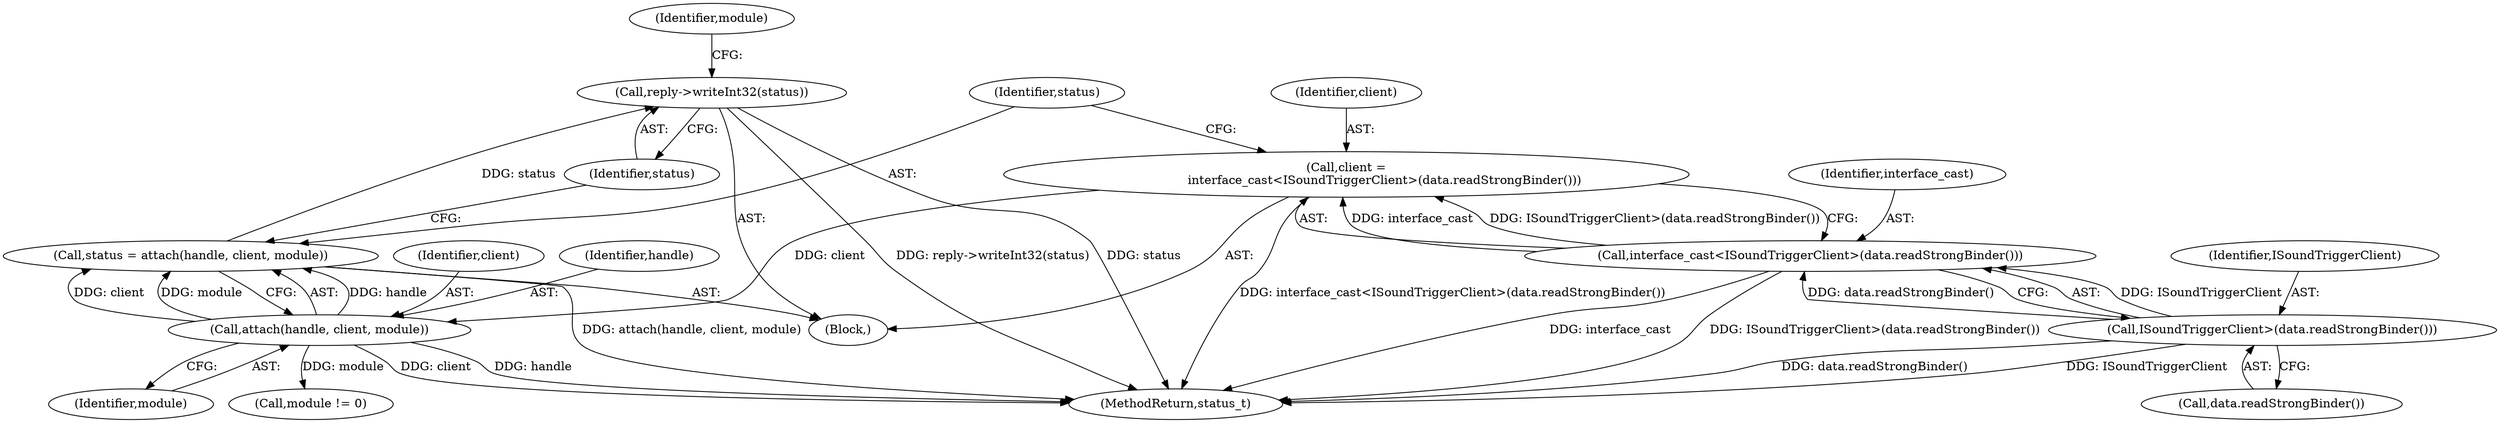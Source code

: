 digraph "0_Android_b9096dc@API" {
"1000217" [label="(Call,reply->writeInt32(status))"];
"1000211" [label="(Call,status = attach(handle, client, module))"];
"1000213" [label="(Call,attach(handle, client, module))"];
"1000202" [label="(Call,client =\n                    interface_cast<ISoundTriggerClient>(data.readStrongBinder()))"];
"1000204" [label="(Call,interface_cast<ISoundTriggerClient>(data.readStrongBinder()))"];
"1000206" [label="(Call,ISoundTriggerClient>(data.readStrongBinder()))"];
"1000221" [label="(Identifier,module)"];
"1000218" [label="(Identifier,status)"];
"1000190" [label="(Block,)"];
"1000257" [label="(MethodReturn,status_t)"];
"1000213" [label="(Call,attach(handle, client, module))"];
"1000215" [label="(Identifier,client)"];
"1000203" [label="(Identifier,client)"];
"1000205" [label="(Identifier,interface_cast)"];
"1000207" [label="(Identifier,ISoundTriggerClient)"];
"1000212" [label="(Identifier,status)"];
"1000208" [label="(Call,data.readStrongBinder())"];
"1000202" [label="(Call,client =\n                    interface_cast<ISoundTriggerClient>(data.readStrongBinder()))"];
"1000211" [label="(Call,status = attach(handle, client, module))"];
"1000217" [label="(Call,reply->writeInt32(status))"];
"1000204" [label="(Call,interface_cast<ISoundTriggerClient>(data.readStrongBinder()))"];
"1000220" [label="(Call,module != 0)"];
"1000206" [label="(Call,ISoundTriggerClient>(data.readStrongBinder()))"];
"1000216" [label="(Identifier,module)"];
"1000214" [label="(Identifier,handle)"];
"1000217" -> "1000190"  [label="AST: "];
"1000217" -> "1000218"  [label="CFG: "];
"1000218" -> "1000217"  [label="AST: "];
"1000221" -> "1000217"  [label="CFG: "];
"1000217" -> "1000257"  [label="DDG: reply->writeInt32(status)"];
"1000217" -> "1000257"  [label="DDG: status"];
"1000211" -> "1000217"  [label="DDG: status"];
"1000211" -> "1000190"  [label="AST: "];
"1000211" -> "1000213"  [label="CFG: "];
"1000212" -> "1000211"  [label="AST: "];
"1000213" -> "1000211"  [label="AST: "];
"1000218" -> "1000211"  [label="CFG: "];
"1000211" -> "1000257"  [label="DDG: attach(handle, client, module)"];
"1000213" -> "1000211"  [label="DDG: handle"];
"1000213" -> "1000211"  [label="DDG: client"];
"1000213" -> "1000211"  [label="DDG: module"];
"1000213" -> "1000216"  [label="CFG: "];
"1000214" -> "1000213"  [label="AST: "];
"1000215" -> "1000213"  [label="AST: "];
"1000216" -> "1000213"  [label="AST: "];
"1000213" -> "1000257"  [label="DDG: handle"];
"1000213" -> "1000257"  [label="DDG: client"];
"1000202" -> "1000213"  [label="DDG: client"];
"1000213" -> "1000220"  [label="DDG: module"];
"1000202" -> "1000190"  [label="AST: "];
"1000202" -> "1000204"  [label="CFG: "];
"1000203" -> "1000202"  [label="AST: "];
"1000204" -> "1000202"  [label="AST: "];
"1000212" -> "1000202"  [label="CFG: "];
"1000202" -> "1000257"  [label="DDG: interface_cast<ISoundTriggerClient>(data.readStrongBinder())"];
"1000204" -> "1000202"  [label="DDG: interface_cast"];
"1000204" -> "1000202"  [label="DDG: ISoundTriggerClient>(data.readStrongBinder())"];
"1000204" -> "1000206"  [label="CFG: "];
"1000205" -> "1000204"  [label="AST: "];
"1000206" -> "1000204"  [label="AST: "];
"1000204" -> "1000257"  [label="DDG: ISoundTriggerClient>(data.readStrongBinder())"];
"1000204" -> "1000257"  [label="DDG: interface_cast"];
"1000206" -> "1000204"  [label="DDG: ISoundTriggerClient"];
"1000206" -> "1000204"  [label="DDG: data.readStrongBinder()"];
"1000206" -> "1000208"  [label="CFG: "];
"1000207" -> "1000206"  [label="AST: "];
"1000208" -> "1000206"  [label="AST: "];
"1000206" -> "1000257"  [label="DDG: ISoundTriggerClient"];
"1000206" -> "1000257"  [label="DDG: data.readStrongBinder()"];
}
